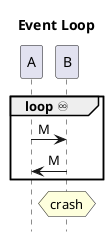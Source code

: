 @startuml
title Event Loop
hide footbox

group loop ♾
    A->B: M
    B->A: M
end
hnote over B: crash

@enduml

